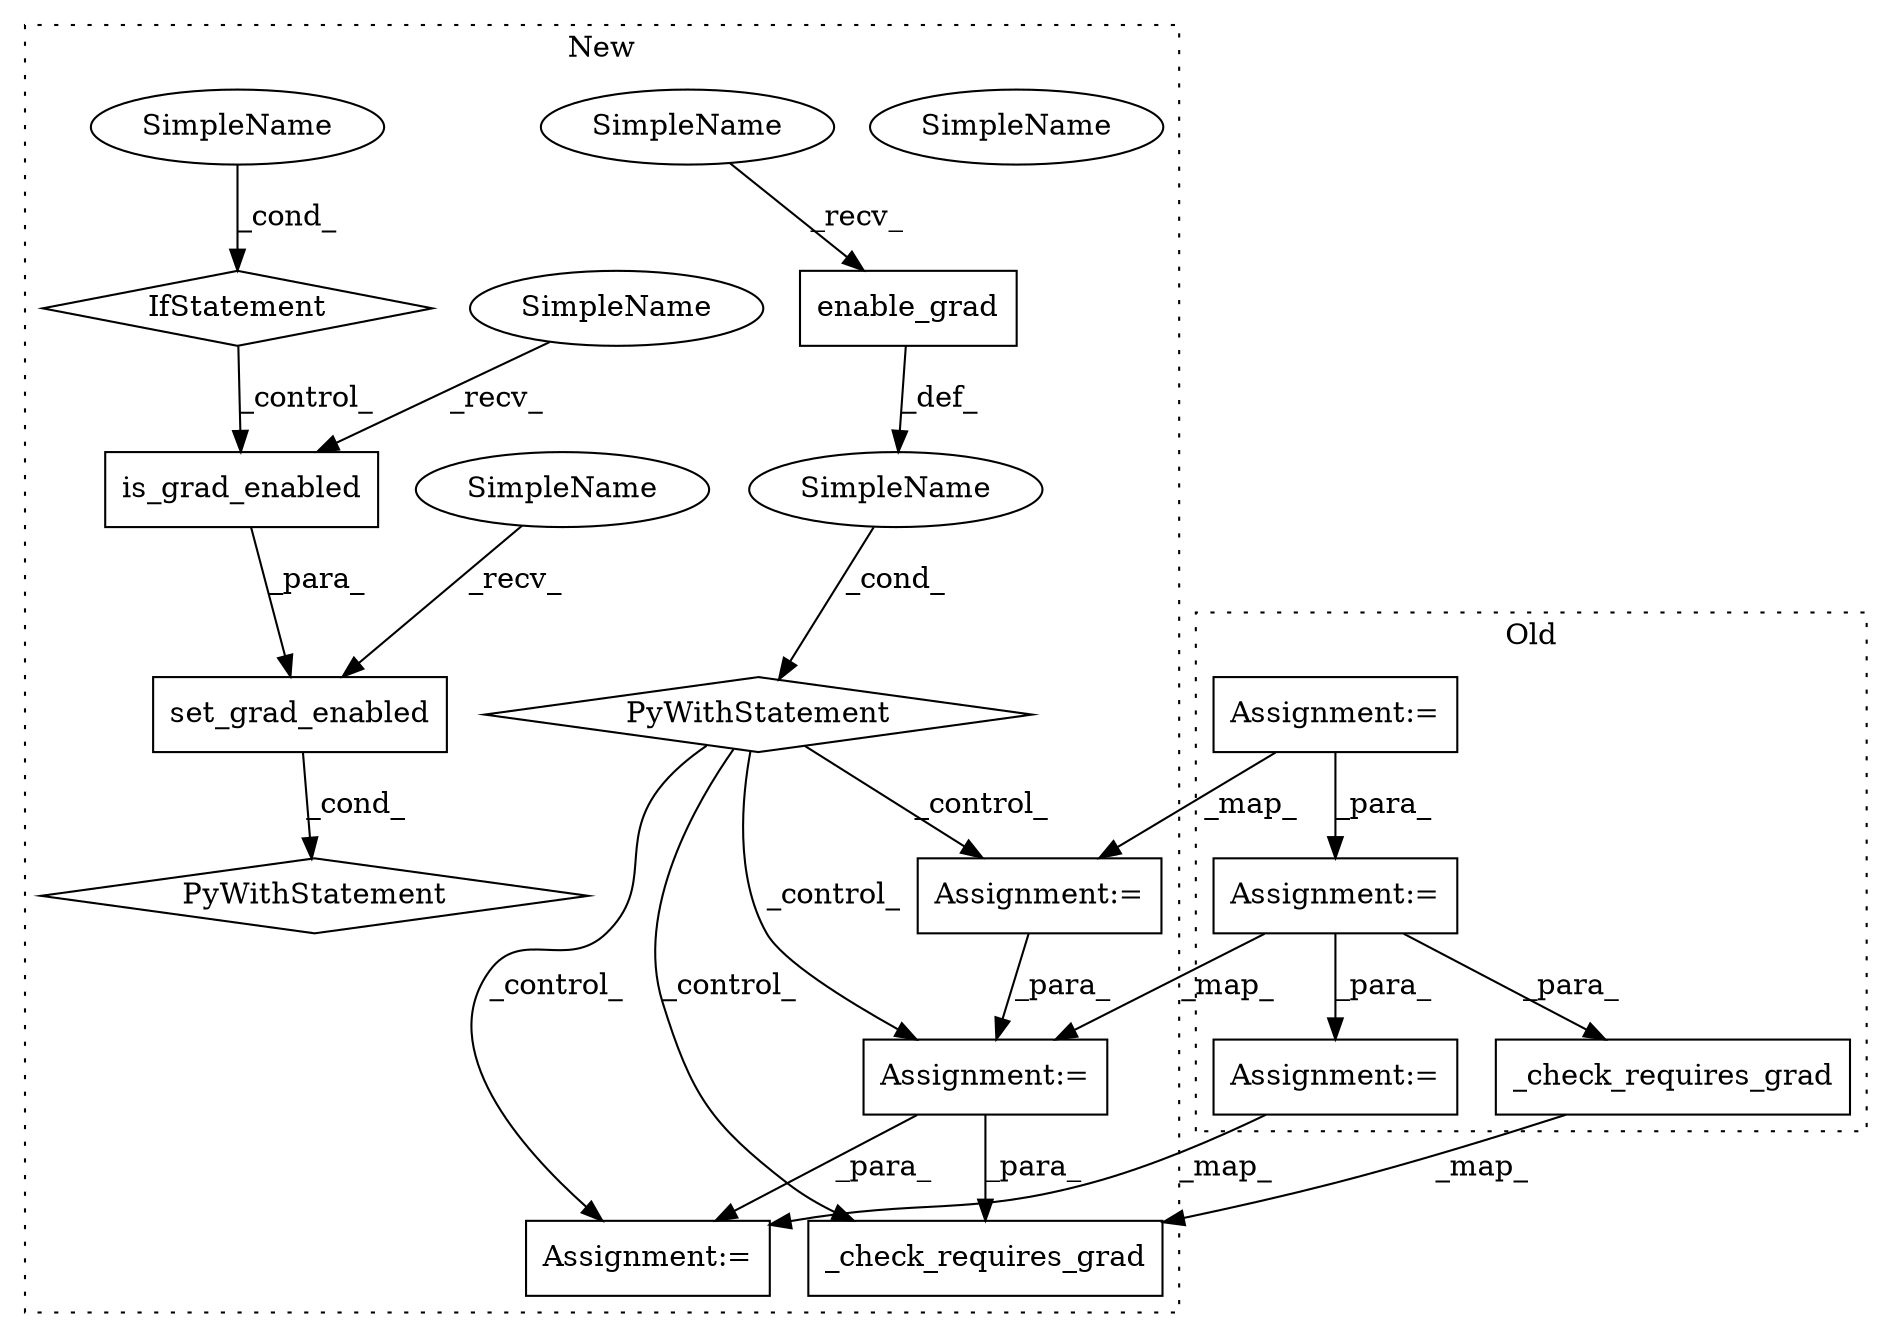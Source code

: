digraph G {
subgraph cluster0 {
1 [label="_check_requires_grad" a="32" s="22278,22323" l="21,1" shape="box"];
5 [label="Assignment:=" a="7" s="21699" l="1" shape="box"];
7 [label="Assignment:=" a="7" s="22206" l="2" shape="box"];
10 [label="Assignment:=" a="7" s="22146" l="1" shape="box"];
label = "Old";
style="dotted";
}
subgraph cluster1 {
2 [label="_check_requires_grad" a="32" s="23446,23491" l="21,1" shape="box"];
3 [label="SimpleName" a="42" s="" l="" shape="ellipse"];
4 [label="PyWithStatement" a="104" s="22713,22742" l="10,2" shape="diamond"];
6 [label="Assignment:=" a="7" s="22841" l="1" shape="box"];
8 [label="Assignment:=" a="7" s="23372" l="2" shape="box"];
9 [label="Assignment:=" a="7" s="23308" l="1" shape="box"];
11 [label="enable_grad" a="32" s="22729" l="13" shape="box"];
12 [label="is_grad_enabled" a="32" s="24229" l="17" shape="box"];
13 [label="SimpleName" a="42" s="24201" l="12" shape="ellipse"];
14 [label="IfStatement" a="25" s="24213" l="3" shape="diamond"];
15 [label="set_grad_enabled" a="32" s="24269,24297" l="17,1" shape="box"];
16 [label="PyWithStatement" a="104" s="24253,24298" l="10,2" shape="diamond"];
17 [label="SimpleName" a="42" s="24201" l="12" shape="ellipse"];
18 [label="SimpleName" a="42" s="22723" l="5" shape="ellipse"];
19 [label="SimpleName" a="42" s="24223" l="5" shape="ellipse"];
20 [label="SimpleName" a="42" s="24263" l="5" shape="ellipse"];
label = "New";
style="dotted";
}
1 -> 2 [label="_map_"];
3 -> 4 [label="_cond_"];
4 -> 2 [label="_control_"];
4 -> 8 [label="_control_"];
4 -> 6 [label="_control_"];
4 -> 9 [label="_control_"];
5 -> 10 [label="_para_"];
5 -> 6 [label="_map_"];
6 -> 9 [label="_para_"];
7 -> 8 [label="_map_"];
9 -> 2 [label="_para_"];
9 -> 8 [label="_para_"];
10 -> 1 [label="_para_"];
10 -> 7 [label="_para_"];
10 -> 9 [label="_map_"];
11 -> 3 [label="_def_"];
12 -> 15 [label="_para_"];
14 -> 12 [label="_control_"];
15 -> 16 [label="_cond_"];
17 -> 14 [label="_cond_"];
18 -> 11 [label="_recv_"];
19 -> 12 [label="_recv_"];
20 -> 15 [label="_recv_"];
}